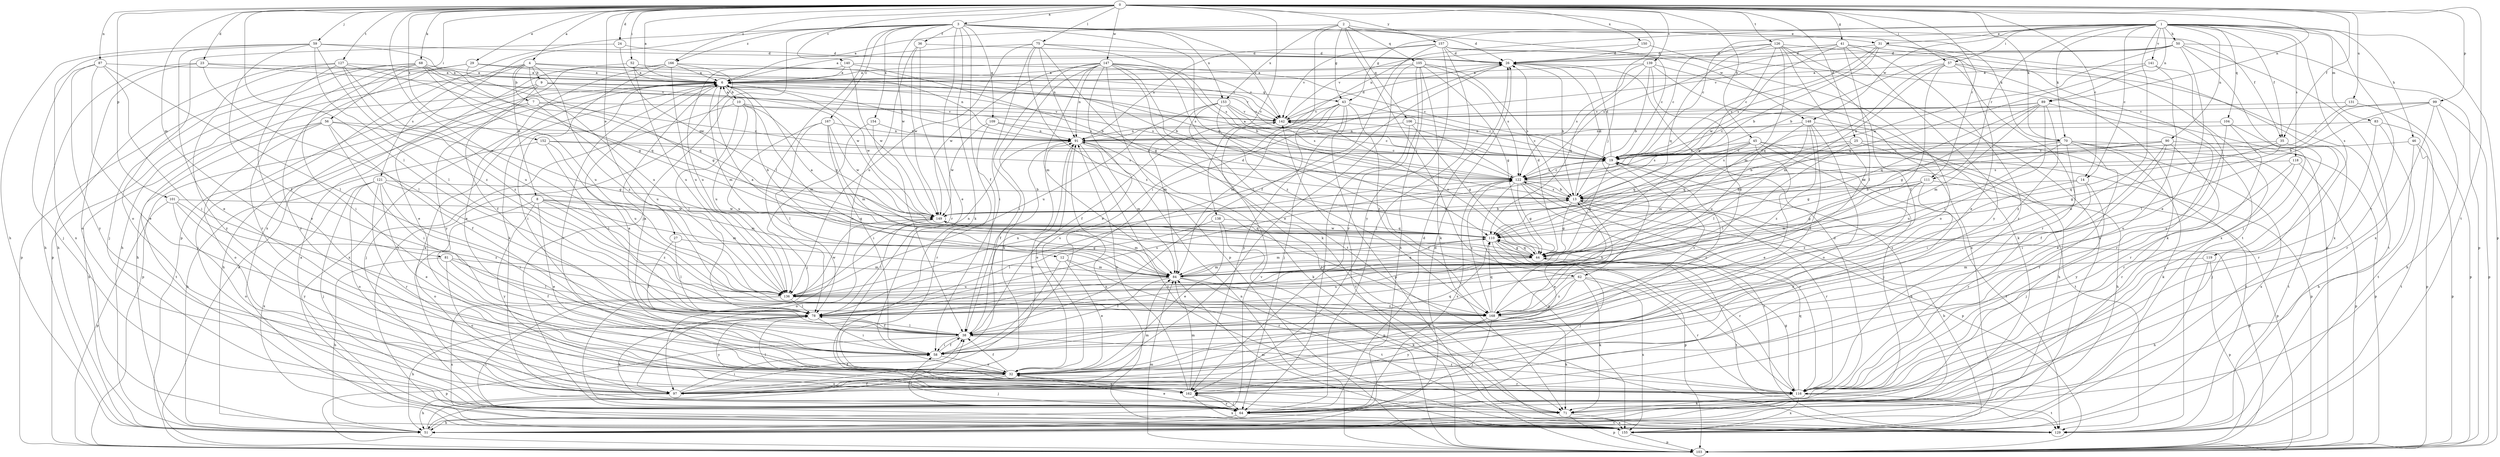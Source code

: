 strict digraph  {
0;
1;
2;
3;
4;
6;
7;
8;
9;
10;
12;
13;
14;
19;
23;
24;
25;
26;
27;
29;
31;
32;
35;
36;
38;
41;
43;
44;
45;
46;
50;
51;
52;
56;
57;
58;
59;
62;
64;
68;
70;
71;
75;
78;
81;
83;
84;
87;
89;
90;
91;
97;
99;
101;
103;
104;
105;
106;
109;
110;
111;
116;
118;
119;
121;
122;
126;
127;
129;
131;
136;
138;
139;
140;
141;
142;
147;
148;
149;
150;
152;
153;
154;
155;
157;
162;
166;
167;
168;
0 -> 3  [label=a];
0 -> 4  [label=a];
0 -> 6  [label=a];
0 -> 14  [label=c];
0 -> 23  [label=d];
0 -> 24  [label=d];
0 -> 25  [label=d];
0 -> 27  [label=e];
0 -> 29  [label=e];
0 -> 35  [label=f];
0 -> 41  [label=g];
0 -> 45  [label=h];
0 -> 52  [label=i];
0 -> 56  [label=i];
0 -> 57  [label=i];
0 -> 59  [label=j];
0 -> 62  [label=j];
0 -> 68  [label=k];
0 -> 70  [label=k];
0 -> 75  [label=l];
0 -> 78  [label=l];
0 -> 81  [label=m];
0 -> 87  [label=n];
0 -> 89  [label=n];
0 -> 99  [label=p];
0 -> 101  [label=p];
0 -> 111  [label=r];
0 -> 126  [label=t];
0 -> 127  [label=t];
0 -> 129  [label=t];
0 -> 131  [label=u];
0 -> 136  [label=u];
0 -> 138  [label=v];
0 -> 139  [label=v];
0 -> 140  [label=v];
0 -> 147  [label=w];
0 -> 150  [label=x];
0 -> 152  [label=x];
0 -> 157  [label=y];
0 -> 166  [label=z];
1 -> 14  [label=c];
1 -> 19  [label=c];
1 -> 31  [label=e];
1 -> 35  [label=f];
1 -> 43  [label=g];
1 -> 46  [label=h];
1 -> 50  [label=h];
1 -> 57  [label=i];
1 -> 70  [label=k];
1 -> 83  [label=m];
1 -> 89  [label=n];
1 -> 90  [label=n];
1 -> 91  [label=n];
1 -> 97  [label=o];
1 -> 103  [label=p];
1 -> 104  [label=q];
1 -> 111  [label=r];
1 -> 116  [label=r];
1 -> 118  [label=s];
1 -> 119  [label=s];
1 -> 141  [label=v];
1 -> 148  [label=w];
2 -> 6  [label=a];
2 -> 31  [label=e];
2 -> 43  [label=g];
2 -> 58  [label=i];
2 -> 62  [label=j];
2 -> 105  [label=q];
2 -> 106  [label=q];
2 -> 148  [label=w];
2 -> 153  [label=x];
3 -> 26  [label=d];
3 -> 32  [label=e];
3 -> 35  [label=f];
3 -> 36  [label=f];
3 -> 38  [label=f];
3 -> 64  [label=j];
3 -> 70  [label=k];
3 -> 71  [label=k];
3 -> 78  [label=l];
3 -> 103  [label=p];
3 -> 109  [label=q];
3 -> 110  [label=q];
3 -> 142  [label=v];
3 -> 149  [label=w];
3 -> 153  [label=x];
3 -> 154  [label=x];
3 -> 155  [label=x];
3 -> 166  [label=z];
3 -> 167  [label=z];
4 -> 7  [label=b];
4 -> 8  [label=b];
4 -> 9  [label=b];
4 -> 19  [label=c];
4 -> 51  [label=h];
4 -> 121  [label=s];
4 -> 122  [label=s];
4 -> 136  [label=u];
4 -> 168  [label=z];
6 -> 10  [label=b];
6 -> 12  [label=b];
6 -> 58  [label=i];
6 -> 84  [label=m];
6 -> 91  [label=n];
6 -> 116  [label=r];
6 -> 122  [label=s];
6 -> 149  [label=w];
6 -> 155  [label=x];
7 -> 19  [label=c];
7 -> 51  [label=h];
7 -> 103  [label=p];
7 -> 136  [label=u];
7 -> 142  [label=v];
8 -> 32  [label=e];
8 -> 84  [label=m];
8 -> 97  [label=o];
8 -> 110  [label=q];
8 -> 149  [label=w];
8 -> 162  [label=y];
8 -> 168  [label=z];
9 -> 38  [label=f];
9 -> 43  [label=g];
9 -> 51  [label=h];
9 -> 64  [label=j];
9 -> 122  [label=s];
9 -> 142  [label=v];
10 -> 6  [label=a];
10 -> 64  [label=j];
10 -> 78  [label=l];
10 -> 84  [label=m];
10 -> 110  [label=q];
10 -> 136  [label=u];
10 -> 142  [label=v];
12 -> 26  [label=d];
12 -> 32  [label=e];
12 -> 58  [label=i];
12 -> 84  [label=m];
12 -> 116  [label=r];
13 -> 26  [label=d];
13 -> 32  [label=e];
13 -> 44  [label=g];
13 -> 103  [label=p];
13 -> 116  [label=r];
13 -> 122  [label=s];
13 -> 149  [label=w];
14 -> 13  [label=b];
14 -> 64  [label=j];
14 -> 116  [label=r];
14 -> 168  [label=z];
19 -> 6  [label=a];
19 -> 26  [label=d];
19 -> 44  [label=g];
19 -> 51  [label=h];
19 -> 122  [label=s];
19 -> 129  [label=t];
23 -> 6  [label=a];
23 -> 51  [label=h];
23 -> 78  [label=l];
23 -> 97  [label=o];
23 -> 142  [label=v];
24 -> 26  [label=d];
24 -> 97  [label=o];
24 -> 149  [label=w];
25 -> 19  [label=c];
25 -> 51  [label=h];
25 -> 78  [label=l];
25 -> 110  [label=q];
25 -> 129  [label=t];
26 -> 6  [label=a];
26 -> 13  [label=b];
26 -> 78  [label=l];
27 -> 38  [label=f];
27 -> 44  [label=g];
27 -> 78  [label=l];
29 -> 6  [label=a];
29 -> 44  [label=g];
29 -> 91  [label=n];
29 -> 103  [label=p];
29 -> 162  [label=y];
31 -> 13  [label=b];
31 -> 19  [label=c];
31 -> 26  [label=d];
31 -> 32  [label=e];
31 -> 122  [label=s];
31 -> 155  [label=x];
32 -> 6  [label=a];
32 -> 38  [label=f];
32 -> 64  [label=j];
32 -> 97  [label=o];
32 -> 116  [label=r];
32 -> 162  [label=y];
35 -> 19  [label=c];
35 -> 44  [label=g];
35 -> 64  [label=j];
35 -> 110  [label=q];
36 -> 26  [label=d];
36 -> 97  [label=o];
36 -> 116  [label=r];
36 -> 149  [label=w];
38 -> 19  [label=c];
38 -> 58  [label=i];
38 -> 78  [label=l];
38 -> 91  [label=n];
38 -> 103  [label=p];
38 -> 116  [label=r];
41 -> 26  [label=d];
41 -> 78  [label=l];
41 -> 116  [label=r];
41 -> 122  [label=s];
41 -> 149  [label=w];
41 -> 155  [label=x];
41 -> 162  [label=y];
43 -> 19  [label=c];
43 -> 38  [label=f];
43 -> 64  [label=j];
43 -> 84  [label=m];
43 -> 103  [label=p];
43 -> 142  [label=v];
43 -> 162  [label=y];
43 -> 168  [label=z];
44 -> 6  [label=a];
44 -> 26  [label=d];
44 -> 84  [label=m];
44 -> 110  [label=q];
44 -> 129  [label=t];
44 -> 142  [label=v];
45 -> 19  [label=c];
45 -> 32  [label=e];
45 -> 64  [label=j];
45 -> 84  [label=m];
45 -> 103  [label=p];
45 -> 110  [label=q];
45 -> 122  [label=s];
45 -> 129  [label=t];
46 -> 19  [label=c];
46 -> 51  [label=h];
46 -> 103  [label=p];
46 -> 129  [label=t];
50 -> 13  [label=b];
50 -> 26  [label=d];
50 -> 32  [label=e];
50 -> 64  [label=j];
50 -> 103  [label=p];
50 -> 142  [label=v];
50 -> 149  [label=w];
50 -> 155  [label=x];
51 -> 26  [label=d];
51 -> 38  [label=f];
51 -> 142  [label=v];
52 -> 6  [label=a];
52 -> 13  [label=b];
52 -> 32  [label=e];
52 -> 136  [label=u];
56 -> 38  [label=f];
56 -> 44  [label=g];
56 -> 51  [label=h];
56 -> 58  [label=i];
56 -> 91  [label=n];
56 -> 97  [label=o];
56 -> 129  [label=t];
57 -> 6  [label=a];
57 -> 71  [label=k];
57 -> 78  [label=l];
57 -> 84  [label=m];
57 -> 110  [label=q];
57 -> 116  [label=r];
57 -> 129  [label=t];
58 -> 6  [label=a];
58 -> 19  [label=c];
58 -> 32  [label=e];
58 -> 38  [label=f];
58 -> 110  [label=q];
59 -> 26  [label=d];
59 -> 32  [label=e];
59 -> 38  [label=f];
59 -> 44  [label=g];
59 -> 51  [label=h];
59 -> 78  [label=l];
59 -> 155  [label=x];
59 -> 168  [label=z];
62 -> 32  [label=e];
62 -> 71  [label=k];
62 -> 116  [label=r];
62 -> 136  [label=u];
62 -> 155  [label=x];
62 -> 168  [label=z];
64 -> 26  [label=d];
64 -> 32  [label=e];
64 -> 51  [label=h];
64 -> 58  [label=i];
64 -> 122  [label=s];
64 -> 129  [label=t];
64 -> 162  [label=y];
68 -> 6  [label=a];
68 -> 58  [label=i];
68 -> 103  [label=p];
68 -> 110  [label=q];
68 -> 116  [label=r];
68 -> 136  [label=u];
68 -> 149  [label=w];
68 -> 162  [label=y];
70 -> 13  [label=b];
70 -> 19  [label=c];
70 -> 44  [label=g];
70 -> 58  [label=i];
70 -> 71  [label=k];
70 -> 116  [label=r];
70 -> 129  [label=t];
70 -> 136  [label=u];
70 -> 155  [label=x];
71 -> 6  [label=a];
71 -> 26  [label=d];
71 -> 103  [label=p];
71 -> 155  [label=x];
75 -> 6  [label=a];
75 -> 26  [label=d];
75 -> 44  [label=g];
75 -> 58  [label=i];
75 -> 91  [label=n];
75 -> 122  [label=s];
75 -> 136  [label=u];
75 -> 168  [label=z];
78 -> 38  [label=f];
78 -> 51  [label=h];
78 -> 58  [label=i];
78 -> 71  [label=k];
78 -> 122  [label=s];
78 -> 162  [label=y];
81 -> 38  [label=f];
81 -> 51  [label=h];
81 -> 78  [label=l];
81 -> 84  [label=m];
81 -> 97  [label=o];
83 -> 91  [label=n];
83 -> 103  [label=p];
83 -> 116  [label=r];
83 -> 129  [label=t];
84 -> 6  [label=a];
84 -> 38  [label=f];
84 -> 71  [label=k];
84 -> 110  [label=q];
84 -> 129  [label=t];
84 -> 136  [label=u];
87 -> 6  [label=a];
87 -> 32  [label=e];
87 -> 58  [label=i];
87 -> 64  [label=j];
87 -> 78  [label=l];
87 -> 162  [label=y];
89 -> 19  [label=c];
89 -> 44  [label=g];
89 -> 78  [label=l];
89 -> 84  [label=m];
89 -> 110  [label=q];
89 -> 116  [label=r];
89 -> 142  [label=v];
89 -> 168  [label=z];
90 -> 19  [label=c];
90 -> 38  [label=f];
90 -> 58  [label=i];
90 -> 103  [label=p];
90 -> 116  [label=r];
90 -> 122  [label=s];
90 -> 149  [label=w];
91 -> 19  [label=c];
91 -> 32  [label=e];
91 -> 38  [label=f];
91 -> 71  [label=k];
91 -> 84  [label=m];
91 -> 129  [label=t];
97 -> 38  [label=f];
97 -> 51  [label=h];
97 -> 58  [label=i];
97 -> 84  [label=m];
97 -> 91  [label=n];
99 -> 13  [label=b];
99 -> 51  [label=h];
99 -> 78  [label=l];
99 -> 103  [label=p];
99 -> 116  [label=r];
99 -> 142  [label=v];
101 -> 97  [label=o];
101 -> 103  [label=p];
101 -> 149  [label=w];
101 -> 162  [label=y];
101 -> 168  [label=z];
103 -> 6  [label=a];
103 -> 84  [label=m];
103 -> 91  [label=n];
103 -> 142  [label=v];
104 -> 32  [label=e];
104 -> 64  [label=j];
104 -> 91  [label=n];
104 -> 116  [label=r];
105 -> 6  [label=a];
105 -> 13  [label=b];
105 -> 32  [label=e];
105 -> 44  [label=g];
105 -> 51  [label=h];
105 -> 71  [label=k];
105 -> 122  [label=s];
105 -> 162  [label=y];
106 -> 19  [label=c];
106 -> 44  [label=g];
106 -> 64  [label=j];
106 -> 91  [label=n];
109 -> 19  [label=c];
109 -> 91  [label=n];
109 -> 116  [label=r];
109 -> 149  [label=w];
110 -> 44  [label=g];
110 -> 64  [label=j];
110 -> 84  [label=m];
110 -> 103  [label=p];
110 -> 116  [label=r];
110 -> 149  [label=w];
111 -> 13  [label=b];
111 -> 44  [label=g];
111 -> 84  [label=m];
111 -> 97  [label=o];
111 -> 103  [label=p];
111 -> 168  [label=z];
116 -> 44  [label=g];
116 -> 71  [label=k];
116 -> 110  [label=q];
116 -> 129  [label=t];
116 -> 155  [label=x];
118 -> 103  [label=p];
118 -> 116  [label=r];
118 -> 122  [label=s];
118 -> 162  [label=y];
119 -> 51  [label=h];
119 -> 84  [label=m];
119 -> 103  [label=p];
121 -> 13  [label=b];
121 -> 32  [label=e];
121 -> 58  [label=i];
121 -> 64  [label=j];
121 -> 84  [label=m];
121 -> 97  [label=o];
121 -> 116  [label=r];
121 -> 155  [label=x];
122 -> 13  [label=b];
122 -> 19  [label=c];
122 -> 44  [label=g];
122 -> 103  [label=p];
122 -> 116  [label=r];
122 -> 129  [label=t];
122 -> 142  [label=v];
122 -> 155  [label=x];
126 -> 19  [label=c];
126 -> 26  [label=d];
126 -> 38  [label=f];
126 -> 44  [label=g];
126 -> 84  [label=m];
126 -> 110  [label=q];
126 -> 129  [label=t];
126 -> 155  [label=x];
126 -> 168  [label=z];
127 -> 6  [label=a];
127 -> 32  [label=e];
127 -> 51  [label=h];
127 -> 64  [label=j];
127 -> 110  [label=q];
127 -> 136  [label=u];
127 -> 168  [label=z];
131 -> 19  [label=c];
131 -> 103  [label=p];
131 -> 142  [label=v];
136 -> 78  [label=l];
136 -> 91  [label=n];
136 -> 122  [label=s];
136 -> 129  [label=t];
136 -> 149  [label=w];
136 -> 155  [label=x];
136 -> 168  [label=z];
138 -> 32  [label=e];
138 -> 78  [label=l];
138 -> 103  [label=p];
138 -> 110  [label=q];
139 -> 6  [label=a];
139 -> 13  [label=b];
139 -> 71  [label=k];
139 -> 110  [label=q];
139 -> 122  [label=s];
139 -> 155  [label=x];
139 -> 168  [label=z];
140 -> 6  [label=a];
140 -> 13  [label=b];
140 -> 136  [label=u];
140 -> 142  [label=v];
140 -> 149  [label=w];
141 -> 6  [label=a];
141 -> 97  [label=o];
141 -> 110  [label=q];
141 -> 162  [label=y];
142 -> 26  [label=d];
142 -> 91  [label=n];
147 -> 6  [label=a];
147 -> 13  [label=b];
147 -> 19  [label=c];
147 -> 32  [label=e];
147 -> 51  [label=h];
147 -> 58  [label=i];
147 -> 71  [label=k];
147 -> 84  [label=m];
147 -> 91  [label=n];
147 -> 103  [label=p];
147 -> 129  [label=t];
147 -> 149  [label=w];
147 -> 168  [label=z];
148 -> 38  [label=f];
148 -> 51  [label=h];
148 -> 78  [label=l];
148 -> 91  [label=n];
148 -> 97  [label=o];
148 -> 136  [label=u];
148 -> 168  [label=z];
149 -> 13  [label=b];
149 -> 78  [label=l];
149 -> 84  [label=m];
149 -> 97  [label=o];
149 -> 110  [label=q];
150 -> 26  [label=d];
150 -> 97  [label=o];
150 -> 142  [label=v];
152 -> 19  [label=c];
152 -> 51  [label=h];
152 -> 78  [label=l];
152 -> 122  [label=s];
152 -> 136  [label=u];
153 -> 19  [label=c];
153 -> 84  [label=m];
153 -> 116  [label=r];
153 -> 122  [label=s];
153 -> 129  [label=t];
153 -> 136  [label=u];
153 -> 142  [label=v];
154 -> 38  [label=f];
154 -> 64  [label=j];
154 -> 91  [label=n];
155 -> 6  [label=a];
155 -> 13  [label=b];
155 -> 84  [label=m];
155 -> 91  [label=n];
155 -> 103  [label=p];
157 -> 19  [label=c];
157 -> 26  [label=d];
157 -> 38  [label=f];
157 -> 64  [label=j];
157 -> 91  [label=n];
157 -> 103  [label=p];
157 -> 142  [label=v];
157 -> 162  [label=y];
162 -> 64  [label=j];
162 -> 78  [label=l];
162 -> 84  [label=m];
162 -> 91  [label=n];
162 -> 155  [label=x];
166 -> 6  [label=a];
166 -> 32  [label=e];
166 -> 71  [label=k];
166 -> 129  [label=t];
166 -> 136  [label=u];
166 -> 142  [label=v];
166 -> 162  [label=y];
167 -> 58  [label=i];
167 -> 78  [label=l];
167 -> 84  [label=m];
167 -> 91  [label=n];
167 -> 136  [label=u];
167 -> 149  [label=w];
168 -> 13  [label=b];
168 -> 64  [label=j];
168 -> 71  [label=k];
168 -> 110  [label=q];
168 -> 122  [label=s];
168 -> 162  [label=y];
}
